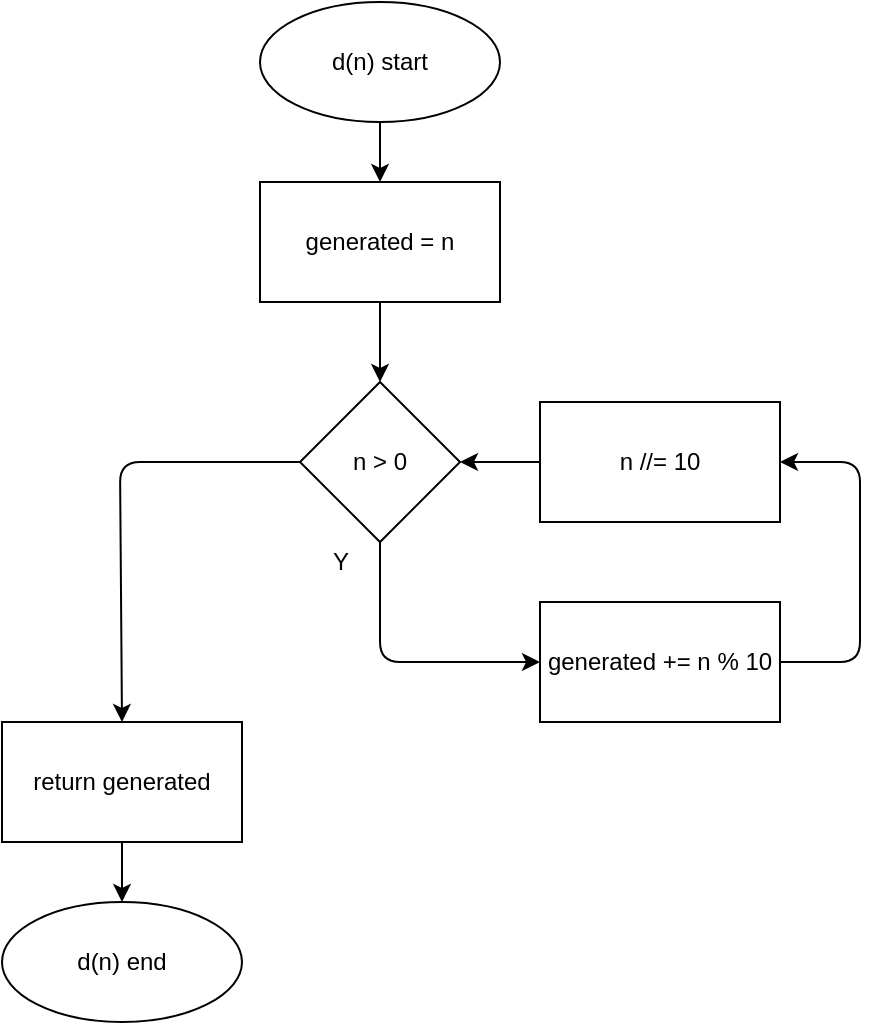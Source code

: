 <mxfile>
    <diagram id="RSCqu9mpqGnmFY88oAY6" name="Page-1">
        <mxGraphModel dx="983" dy="679" grid="1" gridSize="10" guides="1" tooltips="1" connect="1" arrows="1" fold="1" page="1" pageScale="1" pageWidth="827" pageHeight="1169" math="0" shadow="0">
            <root>
                <mxCell id="0"/>
                <mxCell id="1" parent="0"/>
                <mxCell id="5" value="" style="edgeStyle=none;html=1;" edge="1" parent="1" source="2" target="4">
                    <mxGeometry relative="1" as="geometry"/>
                </mxCell>
                <mxCell id="2" value="d(n) start" style="ellipse;whiteSpace=wrap;html=1;" vertex="1" parent="1">
                    <mxGeometry x="420" y="30" width="120" height="60" as="geometry"/>
                </mxCell>
                <mxCell id="7" value="" style="edgeStyle=none;html=1;entryX=0.5;entryY=0;entryDx=0;entryDy=0;" edge="1" parent="1" source="4" target="8">
                    <mxGeometry relative="1" as="geometry">
                        <mxPoint x="480" y="210" as="targetPoint"/>
                    </mxGeometry>
                </mxCell>
                <mxCell id="4" value="generated = n" style="whiteSpace=wrap;html=1;" vertex="1" parent="1">
                    <mxGeometry x="420" y="120" width="120" height="60" as="geometry"/>
                </mxCell>
                <mxCell id="10" value="" style="edgeStyle=none;html=1;entryX=0;entryY=0.5;entryDx=0;entryDy=0;" edge="1" parent="1" source="8" target="9">
                    <mxGeometry relative="1" as="geometry">
                        <Array as="points">
                            <mxPoint x="480" y="360"/>
                        </Array>
                    </mxGeometry>
                </mxCell>
                <mxCell id="14" style="edgeStyle=none;html=1;entryX=0.5;entryY=0;entryDx=0;entryDy=0;" edge="1" parent="1" source="8" target="17">
                    <mxGeometry relative="1" as="geometry">
                        <mxPoint x="350" y="390" as="targetPoint"/>
                        <Array as="points">
                            <mxPoint x="350" y="260"/>
                        </Array>
                    </mxGeometry>
                </mxCell>
                <mxCell id="8" value="n &amp;gt; 0" style="rhombus;whiteSpace=wrap;html=1;" vertex="1" parent="1">
                    <mxGeometry x="440" y="220" width="80" height="80" as="geometry"/>
                </mxCell>
                <mxCell id="15" style="edgeStyle=none;html=1;entryX=1;entryY=0.5;entryDx=0;entryDy=0;" edge="1" parent="1" source="9" target="11">
                    <mxGeometry relative="1" as="geometry">
                        <Array as="points">
                            <mxPoint x="720" y="360"/>
                            <mxPoint x="720" y="260"/>
                        </Array>
                    </mxGeometry>
                </mxCell>
                <mxCell id="9" value="generated += n % 10" style="whiteSpace=wrap;html=1;" vertex="1" parent="1">
                    <mxGeometry x="560" y="330" width="120" height="60" as="geometry"/>
                </mxCell>
                <mxCell id="12" style="edgeStyle=none;html=1;entryX=1;entryY=0.5;entryDx=0;entryDy=0;" edge="1" parent="1" source="11" target="8">
                    <mxGeometry relative="1" as="geometry"/>
                </mxCell>
                <mxCell id="11" value="n //= 10" style="whiteSpace=wrap;html=1;" vertex="1" parent="1">
                    <mxGeometry x="560" y="230" width="120" height="60" as="geometry"/>
                </mxCell>
                <mxCell id="13" value="Y" style="text;html=1;align=center;verticalAlign=middle;resizable=0;points=[];autosize=1;strokeColor=none;fillColor=none;" vertex="1" parent="1">
                    <mxGeometry x="450" y="300" width="20" height="20" as="geometry"/>
                </mxCell>
                <mxCell id="16" value="d(n) end" style="ellipse;whiteSpace=wrap;html=1;" vertex="1" parent="1">
                    <mxGeometry x="291" y="480" width="120" height="60" as="geometry"/>
                </mxCell>
                <mxCell id="18" style="edgeStyle=none;html=1;entryX=0.5;entryY=0;entryDx=0;entryDy=0;" edge="1" parent="1" source="17" target="16">
                    <mxGeometry relative="1" as="geometry"/>
                </mxCell>
                <mxCell id="17" value="return generated" style="whiteSpace=wrap;html=1;" vertex="1" parent="1">
                    <mxGeometry x="291" y="390" width="120" height="60" as="geometry"/>
                </mxCell>
            </root>
        </mxGraphModel>
    </diagram>
</mxfile>